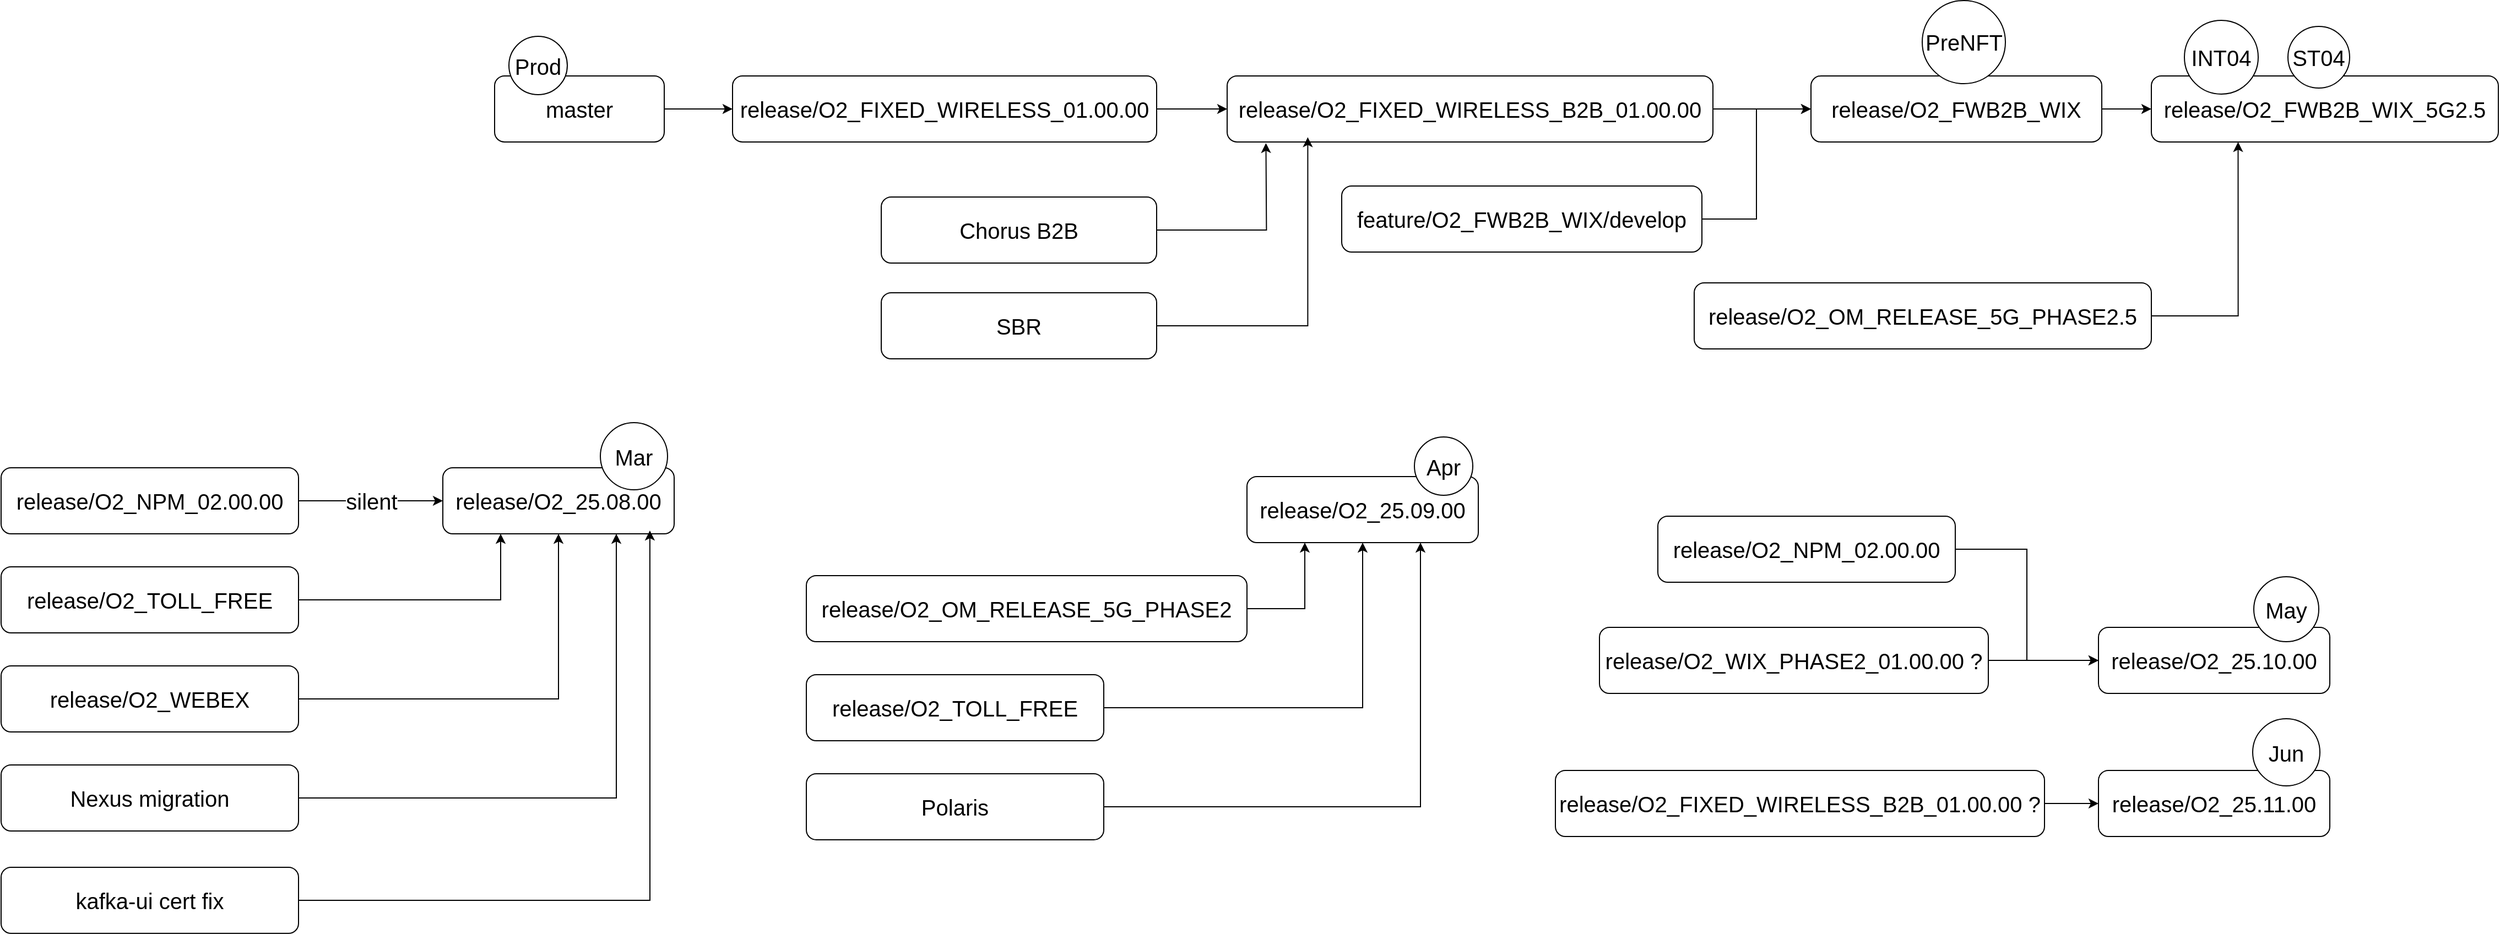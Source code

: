 <mxfile version="26.1.0">
  <diagram name="Page-1" id="lr-hnGKPuzz-Lm_wOjiD">
    <mxGraphModel dx="3293" dy="1022" grid="0" gridSize="10" guides="1" tooltips="1" connect="1" arrows="1" fold="1" page="1" pageScale="1" pageWidth="827" pageHeight="1169" math="0" shadow="0">
      <root>
        <mxCell id="0" />
        <mxCell id="1" parent="0" />
        <mxCell id="PhlH9CoVb2udz1mGkR6u-64" style="edgeStyle=orthogonalEdgeStyle;rounded=0;orthogonalLoop=1;jettySize=auto;html=1;exitX=1;exitY=0.5;exitDx=0;exitDy=0;entryX=0;entryY=0.5;entryDx=0;entryDy=0;" edge="1" parent="1" source="PhlH9CoVb2udz1mGkR6u-1" target="PhlH9CoVb2udz1mGkR6u-3">
          <mxGeometry relative="1" as="geometry" />
        </mxCell>
        <mxCell id="PhlH9CoVb2udz1mGkR6u-1" value="release/O2_FIXED_WIRELESS_B2B_01.00.00" style="rounded=1;whiteSpace=wrap;html=1;fontSize=20;" vertex="1" parent="1">
          <mxGeometry x="146" y="270" width="441" height="60" as="geometry" />
        </mxCell>
        <mxCell id="PhlH9CoVb2udz1mGkR6u-10" style="edgeStyle=orthogonalEdgeStyle;rounded=0;orthogonalLoop=1;jettySize=auto;html=1;fontSize=20;exitX=1;exitY=0.5;exitDx=0;exitDy=0;entryX=0;entryY=0.5;entryDx=0;entryDy=0;" edge="1" parent="1" source="PhlH9CoVb2udz1mGkR6u-2" target="PhlH9CoVb2udz1mGkR6u-1">
          <mxGeometry relative="1" as="geometry">
            <mxPoint x="-77" y="337" as="sourcePoint" />
            <mxPoint x="-35" y="337" as="targetPoint" />
          </mxGeometry>
        </mxCell>
        <mxCell id="PhlH9CoVb2udz1mGkR6u-2" value="release/O2_FIXED_WIRELESS_01.00.00" style="rounded=1;whiteSpace=wrap;html=1;fontSize=20;" vertex="1" parent="1">
          <mxGeometry x="-303" y="270" width="385" height="60" as="geometry" />
        </mxCell>
        <mxCell id="PhlH9CoVb2udz1mGkR6u-12" style="edgeStyle=orthogonalEdgeStyle;rounded=0;orthogonalLoop=1;jettySize=auto;html=1;exitX=1;exitY=0.5;exitDx=0;exitDy=0;entryX=0;entryY=0.5;entryDx=0;entryDy=0;fontSize=20;" edge="1" parent="1" source="PhlH9CoVb2udz1mGkR6u-3" target="PhlH9CoVb2udz1mGkR6u-5">
          <mxGeometry relative="1" as="geometry" />
        </mxCell>
        <mxCell id="PhlH9CoVb2udz1mGkR6u-3" value="release/O2_FWB2B_WIX" style="rounded=1;whiteSpace=wrap;html=1;fontSize=20;" vertex="1" parent="1">
          <mxGeometry x="676" y="270" width="264" height="60" as="geometry" />
        </mxCell>
        <mxCell id="PhlH9CoVb2udz1mGkR6u-5" value="release/O2_FWB2B_WIX_5G2.5" style="rounded=1;whiteSpace=wrap;html=1;fontSize=20;" vertex="1" parent="1">
          <mxGeometry x="985" y="270" width="315" height="60" as="geometry" />
        </mxCell>
        <mxCell id="PhlH9CoVb2udz1mGkR6u-17" style="edgeStyle=orthogonalEdgeStyle;rounded=0;orthogonalLoop=1;jettySize=auto;html=1;exitX=1;exitY=0.5;exitDx=0;exitDy=0;fontSize=20;" edge="1" parent="1" source="PhlH9CoVb2udz1mGkR6u-15" target="PhlH9CoVb2udz1mGkR6u-2">
          <mxGeometry relative="1" as="geometry" />
        </mxCell>
        <mxCell id="PhlH9CoVb2udz1mGkR6u-15" value="master" style="rounded=1;whiteSpace=wrap;html=1;fontSize=20;" vertex="1" parent="1">
          <mxGeometry x="-519" y="270" width="154" height="60" as="geometry" />
        </mxCell>
        <mxCell id="PhlH9CoVb2udz1mGkR6u-22" style="edgeStyle=orthogonalEdgeStyle;rounded=0;orthogonalLoop=1;jettySize=auto;html=1;exitX=1;exitY=0.5;exitDx=0;exitDy=0;fontSize=20;" edge="1" parent="1" source="PhlH9CoVb2udz1mGkR6u-20" target="PhlH9CoVb2udz1mGkR6u-21">
          <mxGeometry relative="1" as="geometry" />
        </mxCell>
        <mxCell id="PhlH9CoVb2udz1mGkR6u-20" value="release/O2_WIX_PHASE2_01.00.00 ?" style="rounded=1;whiteSpace=wrap;html=1;fontSize=20;" vertex="1" parent="1">
          <mxGeometry x="484" y="771" width="353" height="60" as="geometry" />
        </mxCell>
        <mxCell id="PhlH9CoVb2udz1mGkR6u-21" value="release/O2_25.10.00" style="rounded=1;whiteSpace=wrap;html=1;fontSize=20;" vertex="1" parent="1">
          <mxGeometry x="937" y="771" width="210" height="60" as="geometry" />
        </mxCell>
        <mxCell id="PhlH9CoVb2udz1mGkR6u-24" style="edgeStyle=orthogonalEdgeStyle;rounded=0;orthogonalLoop=1;jettySize=auto;html=1;exitX=1;exitY=0.5;exitDx=0;exitDy=0;entryX=0;entryY=0.5;entryDx=0;entryDy=0;fontSize=20;" edge="1" parent="1" source="PhlH9CoVb2udz1mGkR6u-23" target="PhlH9CoVb2udz1mGkR6u-3">
          <mxGeometry relative="1" as="geometry" />
        </mxCell>
        <mxCell id="PhlH9CoVb2udz1mGkR6u-23" value="feature/O2_FWB2B_WIX/develop" style="rounded=1;whiteSpace=wrap;html=1;fontSize=20;" vertex="1" parent="1">
          <mxGeometry x="250" y="370" width="327" height="60" as="geometry" />
        </mxCell>
        <mxCell id="PhlH9CoVb2udz1mGkR6u-25" value="release/O2_25.08.00" style="rounded=1;whiteSpace=wrap;html=1;fontSize=20;labelBackgroundColor=default;" vertex="1" parent="1">
          <mxGeometry x="-566" y="626" width="210" height="60" as="geometry" />
        </mxCell>
        <mxCell id="PhlH9CoVb2udz1mGkR6u-30" value="silent" style="edgeStyle=orthogonalEdgeStyle;rounded=0;orthogonalLoop=1;jettySize=auto;html=1;exitX=1;exitY=0.5;exitDx=0;exitDy=0;entryX=0;entryY=0.5;entryDx=0;entryDy=0;fontSize=20;" edge="1" parent="1" source="PhlH9CoVb2udz1mGkR6u-26" target="PhlH9CoVb2udz1mGkR6u-25">
          <mxGeometry relative="1" as="geometry" />
        </mxCell>
        <mxCell id="PhlH9CoVb2udz1mGkR6u-26" value="release/O2_NPM_02.00.00" style="rounded=1;whiteSpace=wrap;html=1;fontSize=20;" vertex="1" parent="1">
          <mxGeometry x="-967" y="626" width="270" height="60" as="geometry" />
        </mxCell>
        <mxCell id="PhlH9CoVb2udz1mGkR6u-31" style="edgeStyle=orthogonalEdgeStyle;rounded=0;orthogonalLoop=1;jettySize=auto;html=1;exitX=1;exitY=0.5;exitDx=0;exitDy=0;entryX=0.25;entryY=1;entryDx=0;entryDy=0;fontSize=20;" edge="1" parent="1" source="PhlH9CoVb2udz1mGkR6u-27" target="PhlH9CoVb2udz1mGkR6u-25">
          <mxGeometry relative="1" as="geometry" />
        </mxCell>
        <mxCell id="PhlH9CoVb2udz1mGkR6u-27" value="release/O2_TOLL_FREE" style="rounded=1;whiteSpace=wrap;html=1;fontSize=20;" vertex="1" parent="1">
          <mxGeometry x="-967" y="716" width="270" height="60" as="geometry" />
        </mxCell>
        <mxCell id="PhlH9CoVb2udz1mGkR6u-32" style="edgeStyle=orthogonalEdgeStyle;rounded=0;orthogonalLoop=1;jettySize=auto;html=1;exitX=1;exitY=0.5;exitDx=0;exitDy=0;entryX=0.5;entryY=1;entryDx=0;entryDy=0;fontSize=20;" edge="1" parent="1" source="PhlH9CoVb2udz1mGkR6u-28" target="PhlH9CoVb2udz1mGkR6u-25">
          <mxGeometry relative="1" as="geometry" />
        </mxCell>
        <mxCell id="PhlH9CoVb2udz1mGkR6u-28" value="release/O2_WEBEX" style="rounded=1;whiteSpace=wrap;html=1;fontSize=20;" vertex="1" parent="1">
          <mxGeometry x="-967" y="806" width="270" height="60" as="geometry" />
        </mxCell>
        <mxCell id="PhlH9CoVb2udz1mGkR6u-33" style="edgeStyle=orthogonalEdgeStyle;rounded=0;orthogonalLoop=1;jettySize=auto;html=1;exitX=1;exitY=0.5;exitDx=0;exitDy=0;entryX=0.75;entryY=1;entryDx=0;entryDy=0;fontSize=20;" edge="1" parent="1" source="PhlH9CoVb2udz1mGkR6u-29" target="PhlH9CoVb2udz1mGkR6u-25">
          <mxGeometry relative="1" as="geometry" />
        </mxCell>
        <mxCell id="PhlH9CoVb2udz1mGkR6u-34" value="release/O2_25.09.00" style="rounded=1;whiteSpace=wrap;html=1;fontSize=20;" vertex="1" parent="1">
          <mxGeometry x="164" y="634" width="210" height="60" as="geometry" />
        </mxCell>
        <mxCell id="PhlH9CoVb2udz1mGkR6u-29" value="Nexus migration" style="rounded=1;whiteSpace=wrap;html=1;fontSize=20;" vertex="1" parent="1">
          <mxGeometry x="-967" y="896" width="270" height="60" as="geometry" />
        </mxCell>
        <mxCell id="PhlH9CoVb2udz1mGkR6u-35" style="edgeStyle=orthogonalEdgeStyle;rounded=0;orthogonalLoop=1;jettySize=auto;html=1;exitX=1;exitY=0.5;exitDx=0;exitDy=0;entryX=0;entryY=0.5;entryDx=0;entryDy=0;fontSize=20;" edge="1" parent="1" source="PhlH9CoVb2udz1mGkR6u-36" target="PhlH9CoVb2udz1mGkR6u-21">
          <mxGeometry relative="1" as="geometry">
            <mxPoint x="655" y="677" as="targetPoint" />
          </mxGeometry>
        </mxCell>
        <mxCell id="PhlH9CoVb2udz1mGkR6u-36" value="release/O2_NPM_02.00.00" style="rounded=1;whiteSpace=wrap;html=1;fontSize=20;" vertex="1" parent="1">
          <mxGeometry x="537" y="670" width="270" height="60" as="geometry" />
        </mxCell>
        <mxCell id="PhlH9CoVb2udz1mGkR6u-37" style="edgeStyle=orthogonalEdgeStyle;rounded=0;orthogonalLoop=1;jettySize=auto;html=1;exitX=1;exitY=0.5;exitDx=0;exitDy=0;entryX=0.25;entryY=1;entryDx=0;entryDy=0;fontSize=20;" edge="1" parent="1" source="PhlH9CoVb2udz1mGkR6u-38" target="PhlH9CoVb2udz1mGkR6u-34">
          <mxGeometry relative="1" as="geometry" />
        </mxCell>
        <mxCell id="PhlH9CoVb2udz1mGkR6u-38" value="release/O2_OM_RELEASE_5G_PHASE2" style="rounded=1;whiteSpace=wrap;html=1;fontSize=20;" vertex="1" parent="1">
          <mxGeometry x="-236" y="724" width="400" height="60" as="geometry" />
        </mxCell>
        <mxCell id="PhlH9CoVb2udz1mGkR6u-39" style="edgeStyle=orthogonalEdgeStyle;rounded=0;orthogonalLoop=1;jettySize=auto;html=1;exitX=1;exitY=0.5;exitDx=0;exitDy=0;entryX=0.5;entryY=1;entryDx=0;entryDy=0;fontSize=20;" edge="1" parent="1" source="PhlH9CoVb2udz1mGkR6u-40" target="PhlH9CoVb2udz1mGkR6u-34">
          <mxGeometry relative="1" as="geometry" />
        </mxCell>
        <mxCell id="PhlH9CoVb2udz1mGkR6u-40" value="release/O2_TOLL_FREE" style="rounded=1;whiteSpace=wrap;html=1;fontSize=20;" vertex="1" parent="1">
          <mxGeometry x="-236" y="814" width="270" height="60" as="geometry" />
        </mxCell>
        <mxCell id="PhlH9CoVb2udz1mGkR6u-41" style="edgeStyle=orthogonalEdgeStyle;rounded=0;orthogonalLoop=1;jettySize=auto;html=1;exitX=1;exitY=0.5;exitDx=0;exitDy=0;entryX=0.75;entryY=1;entryDx=0;entryDy=0;fontSize=20;" edge="1" parent="1" source="PhlH9CoVb2udz1mGkR6u-42" target="PhlH9CoVb2udz1mGkR6u-34">
          <mxGeometry relative="1" as="geometry" />
        </mxCell>
        <mxCell id="PhlH9CoVb2udz1mGkR6u-42" value="Polaris" style="rounded=1;whiteSpace=wrap;html=1;fontSize=20;" vertex="1" parent="1">
          <mxGeometry x="-236" y="904" width="270" height="60" as="geometry" />
        </mxCell>
        <mxCell id="PhlH9CoVb2udz1mGkR6u-44" style="edgeStyle=orthogonalEdgeStyle;rounded=0;orthogonalLoop=1;jettySize=auto;html=1;exitX=1;exitY=0.5;exitDx=0;exitDy=0;entryX=0.25;entryY=1;entryDx=0;entryDy=0;fontSize=20;" edge="1" parent="1" source="PhlH9CoVb2udz1mGkR6u-43" target="PhlH9CoVb2udz1mGkR6u-5">
          <mxGeometry relative="1" as="geometry" />
        </mxCell>
        <mxCell id="PhlH9CoVb2udz1mGkR6u-43" value="release/O2_OM_RELEASE_5G_PHASE2.5" style="rounded=1;whiteSpace=wrap;html=1;fontSize=20;" vertex="1" parent="1">
          <mxGeometry x="570" y="458" width="415" height="60" as="geometry" />
        </mxCell>
        <mxCell id="PhlH9CoVb2udz1mGkR6u-63" style="edgeStyle=orthogonalEdgeStyle;rounded=0;orthogonalLoop=1;jettySize=auto;html=1;exitX=1;exitY=0.5;exitDx=0;exitDy=0;" edge="1" parent="1" source="PhlH9CoVb2udz1mGkR6u-45">
          <mxGeometry relative="1" as="geometry">
            <mxPoint x="181.211" y="330.947" as="targetPoint" />
          </mxGeometry>
        </mxCell>
        <mxCell id="PhlH9CoVb2udz1mGkR6u-45" value="Chorus B2B" style="rounded=1;whiteSpace=wrap;html=1;fontSize=20;" vertex="1" parent="1">
          <mxGeometry x="-168" y="380" width="250" height="60" as="geometry" />
        </mxCell>
        <mxCell id="PhlH9CoVb2udz1mGkR6u-49" style="edgeStyle=orthogonalEdgeStyle;rounded=0;orthogonalLoop=1;jettySize=auto;html=1;exitX=1;exitY=0.5;exitDx=0;exitDy=0;entryX=0;entryY=0.5;entryDx=0;entryDy=0;fontSize=20;" edge="1" parent="1" source="PhlH9CoVb2udz1mGkR6u-48" target="PhlH9CoVb2udz1mGkR6u-55">
          <mxGeometry relative="1" as="geometry">
            <mxPoint x="977" y="961" as="targetPoint" />
          </mxGeometry>
        </mxCell>
        <mxCell id="PhlH9CoVb2udz1mGkR6u-48" value="release/O2_FIXED_WIRELESS_B2B_01.00.00 ?" style="rounded=1;whiteSpace=wrap;html=1;fontSize=20;" vertex="1" parent="1">
          <mxGeometry x="444" y="901" width="444" height="60" as="geometry" />
        </mxCell>
        <mxCell id="PhlH9CoVb2udz1mGkR6u-51" style="edgeStyle=orthogonalEdgeStyle;rounded=0;orthogonalLoop=1;jettySize=auto;html=1;exitX=1;exitY=0.5;exitDx=0;exitDy=0;entryX=0.166;entryY=0.928;entryDx=0;entryDy=0;entryPerimeter=0;fontSize=20;" edge="1" parent="1" source="PhlH9CoVb2udz1mGkR6u-50" target="PhlH9CoVb2udz1mGkR6u-1">
          <mxGeometry relative="1" as="geometry">
            <mxPoint x="15.274" y="365.98" as="targetPoint" />
          </mxGeometry>
        </mxCell>
        <mxCell id="PhlH9CoVb2udz1mGkR6u-50" value="SBR" style="rounded=1;whiteSpace=wrap;html=1;fontSize=20;" vertex="1" parent="1">
          <mxGeometry x="-168" y="467" width="250" height="60" as="geometry" />
        </mxCell>
        <mxCell id="PhlH9CoVb2udz1mGkR6u-52" value="Mar" style="ellipse;whiteSpace=wrap;html=1;aspect=fixed;fontSize=20;" vertex="1" parent="1">
          <mxGeometry x="-423" y="585" width="61" height="61" as="geometry" />
        </mxCell>
        <mxCell id="PhlH9CoVb2udz1mGkR6u-53" value="Apr" style="ellipse;whiteSpace=wrap;html=1;aspect=fixed;fontSize=20;" vertex="1" parent="1">
          <mxGeometry x="316" y="598" width="53" height="53" as="geometry" />
        </mxCell>
        <mxCell id="PhlH9CoVb2udz1mGkR6u-54" value="May" style="ellipse;whiteSpace=wrap;html=1;aspect=fixed;fontSize=20;" vertex="1" parent="1">
          <mxGeometry x="1078" y="725" width="59" height="59" as="geometry" />
        </mxCell>
        <mxCell id="PhlH9CoVb2udz1mGkR6u-55" value="release/O2_25.11.00" style="rounded=1;whiteSpace=wrap;html=1;fontSize=20;" vertex="1" parent="1">
          <mxGeometry x="937" y="901" width="210" height="60" as="geometry" />
        </mxCell>
        <mxCell id="PhlH9CoVb2udz1mGkR6u-56" value="Jun" style="ellipse;whiteSpace=wrap;html=1;aspect=fixed;fontSize=20;" vertex="1" parent="1">
          <mxGeometry x="1077" y="854" width="61" height="61" as="geometry" />
        </mxCell>
        <mxCell id="PhlH9CoVb2udz1mGkR6u-57" value="PreNFT" style="ellipse;whiteSpace=wrap;html=1;aspect=fixed;fontSize=20;" vertex="1" parent="1">
          <mxGeometry x="777" y="201.5" width="75.5" height="75.5" as="geometry" />
        </mxCell>
        <mxCell id="PhlH9CoVb2udz1mGkR6u-58" value="INT04" style="ellipse;whiteSpace=wrap;html=1;aspect=fixed;fontSize=20;" vertex="1" parent="1">
          <mxGeometry x="1015" y="219.5" width="67" height="67" as="geometry" />
        </mxCell>
        <mxCell id="PhlH9CoVb2udz1mGkR6u-59" value="Prod" style="ellipse;whiteSpace=wrap;html=1;aspect=fixed;fontSize=20;" vertex="1" parent="1">
          <mxGeometry x="-506" y="234" width="53" height="53" as="geometry" />
        </mxCell>
        <mxCell id="PhlH9CoVb2udz1mGkR6u-60" value="ST04" style="ellipse;whiteSpace=wrap;html=1;aspect=fixed;fontSize=20;" vertex="1" parent="1">
          <mxGeometry x="1109" y="225" width="56" height="56" as="geometry" />
        </mxCell>
        <mxCell id="PhlH9CoVb2udz1mGkR6u-61" value="kafka-ui cert fix" style="rounded=1;whiteSpace=wrap;html=1;fontSize=20;" vertex="1" parent="1">
          <mxGeometry x="-967" y="989" width="270" height="60" as="geometry" />
        </mxCell>
        <mxCell id="PhlH9CoVb2udz1mGkR6u-62" style="edgeStyle=orthogonalEdgeStyle;rounded=0;orthogonalLoop=1;jettySize=auto;html=1;exitX=1;exitY=0.5;exitDx=0;exitDy=0;entryX=0.895;entryY=0.95;entryDx=0;entryDy=0;entryPerimeter=0;fontSize=20;" edge="1" parent="1" source="PhlH9CoVb2udz1mGkR6u-61" target="PhlH9CoVb2udz1mGkR6u-25">
          <mxGeometry relative="1" as="geometry" />
        </mxCell>
      </root>
    </mxGraphModel>
  </diagram>
</mxfile>
